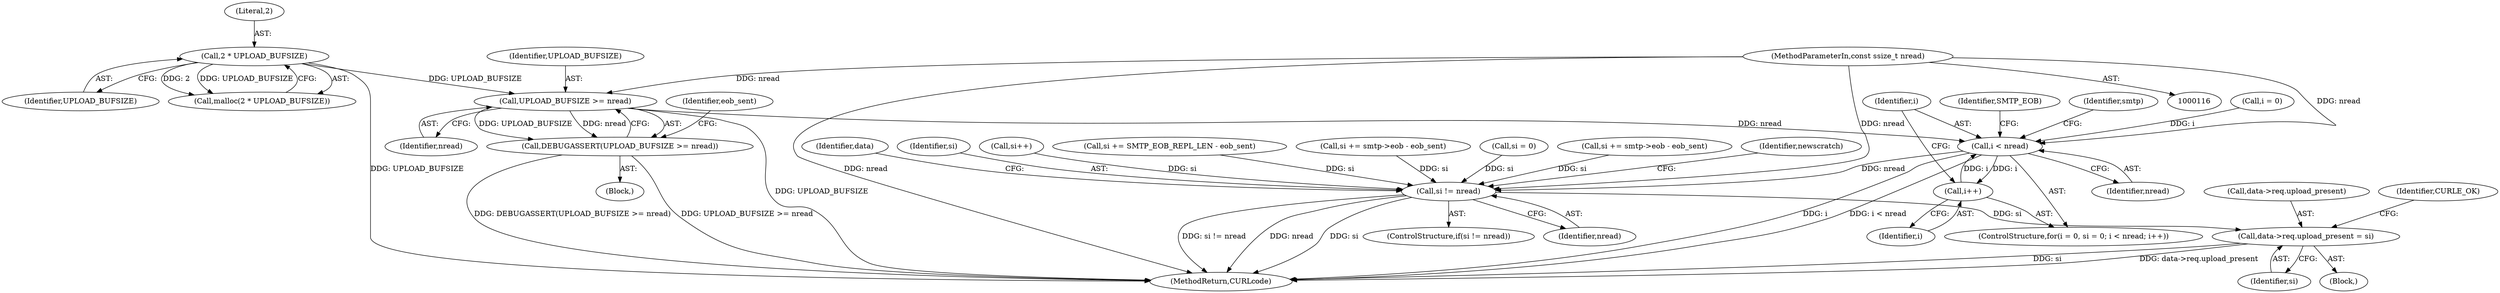 digraph "0_curl_ba1dbd78e5f1ed67c1b8d37ac89d90e5e330b628@API" {
"1000184" [label="(Call,UPLOAD_BUFSIZE >= nread)"];
"1000171" [label="(Call,2 * UPLOAD_BUFSIZE)"];
"1000118" [label="(MethodParameterIn,const ssize_t nread)"];
"1000183" [label="(Call,DEBUGASSERT(UPLOAD_BUFSIZE >= nread))"];
"1000200" [label="(Call,i < nread)"];
"1000203" [label="(Call,i++)"];
"1000385" [label="(Call,si != nread)"];
"1000405" [label="(Call,data->req.upload_present = si)"];
"1000392" [label="(Identifier,data)"];
"1000386" [label="(Identifier,si)"];
"1000347" [label="(Call,si++)"];
"1000411" [label="(Identifier,si)"];
"1000416" [label="(Identifier,CURLE_OK)"];
"1000385" [label="(Call,si != nread)"];
"1000186" [label="(Identifier,nread)"];
"1000171" [label="(Call,2 * UPLOAD_BUFSIZE)"];
"1000384" [label="(ControlStructure,if(si != nread))"];
"1000203" [label="(Call,i++)"];
"1000118" [label="(MethodParameterIn,const ssize_t nread)"];
"1000406" [label="(Call,data->req.upload_present)"];
"1000201" [label="(Identifier,i)"];
"1000405" [label="(Call,data->req.upload_present = si)"];
"1000325" [label="(Call,si += SMTP_EOB_REPL_LEN - eob_sent)"];
"1000202" [label="(Identifier,nread)"];
"1000173" [label="(Identifier,UPLOAD_BUFSIZE)"];
"1000119" [label="(Block,)"];
"1000268" [label="(Call,si += smtp->eob - eob_sent)"];
"1000172" [label="(Literal,2)"];
"1000184" [label="(Call,UPLOAD_BUFSIZE >= nread)"];
"1000209" [label="(Identifier,SMTP_EOB)"];
"1000200" [label="(Call,i < nread)"];
"1000359" [label="(Identifier,smtp)"];
"1000197" [label="(Call,si = 0)"];
"1000387" [label="(Identifier,nread)"];
"1000170" [label="(Call,malloc(2 * UPLOAD_BUFSIZE))"];
"1000188" [label="(Identifier,eob_sent)"];
"1000388" [label="(Block,)"];
"1000417" [label="(MethodReturn,CURLcode)"];
"1000192" [label="(ControlStructure,for(i = 0, si = 0; i < nread; i++))"];
"1000377" [label="(Call,si += smtp->eob - eob_sent)"];
"1000185" [label="(Identifier,UPLOAD_BUFSIZE)"];
"1000183" [label="(Call,DEBUGASSERT(UPLOAD_BUFSIZE >= nread))"];
"1000204" [label="(Identifier,i)"];
"1000194" [label="(Call,i = 0)"];
"1000414" [label="(Identifier,newscratch)"];
"1000184" -> "1000183"  [label="AST: "];
"1000184" -> "1000186"  [label="CFG: "];
"1000185" -> "1000184"  [label="AST: "];
"1000186" -> "1000184"  [label="AST: "];
"1000183" -> "1000184"  [label="CFG: "];
"1000184" -> "1000417"  [label="DDG: UPLOAD_BUFSIZE"];
"1000184" -> "1000183"  [label="DDG: UPLOAD_BUFSIZE"];
"1000184" -> "1000183"  [label="DDG: nread"];
"1000171" -> "1000184"  [label="DDG: UPLOAD_BUFSIZE"];
"1000118" -> "1000184"  [label="DDG: nread"];
"1000184" -> "1000200"  [label="DDG: nread"];
"1000171" -> "1000170"  [label="AST: "];
"1000171" -> "1000173"  [label="CFG: "];
"1000172" -> "1000171"  [label="AST: "];
"1000173" -> "1000171"  [label="AST: "];
"1000170" -> "1000171"  [label="CFG: "];
"1000171" -> "1000417"  [label="DDG: UPLOAD_BUFSIZE"];
"1000171" -> "1000170"  [label="DDG: 2"];
"1000171" -> "1000170"  [label="DDG: UPLOAD_BUFSIZE"];
"1000118" -> "1000116"  [label="AST: "];
"1000118" -> "1000417"  [label="DDG: nread"];
"1000118" -> "1000200"  [label="DDG: nread"];
"1000118" -> "1000385"  [label="DDG: nread"];
"1000183" -> "1000119"  [label="AST: "];
"1000188" -> "1000183"  [label="CFG: "];
"1000183" -> "1000417"  [label="DDG: UPLOAD_BUFSIZE >= nread"];
"1000183" -> "1000417"  [label="DDG: DEBUGASSERT(UPLOAD_BUFSIZE >= nread)"];
"1000200" -> "1000192"  [label="AST: "];
"1000200" -> "1000202"  [label="CFG: "];
"1000201" -> "1000200"  [label="AST: "];
"1000202" -> "1000200"  [label="AST: "];
"1000209" -> "1000200"  [label="CFG: "];
"1000359" -> "1000200"  [label="CFG: "];
"1000200" -> "1000417"  [label="DDG: i"];
"1000200" -> "1000417"  [label="DDG: i < nread"];
"1000194" -> "1000200"  [label="DDG: i"];
"1000203" -> "1000200"  [label="DDG: i"];
"1000200" -> "1000203"  [label="DDG: i"];
"1000200" -> "1000385"  [label="DDG: nread"];
"1000203" -> "1000192"  [label="AST: "];
"1000203" -> "1000204"  [label="CFG: "];
"1000204" -> "1000203"  [label="AST: "];
"1000201" -> "1000203"  [label="CFG: "];
"1000385" -> "1000384"  [label="AST: "];
"1000385" -> "1000387"  [label="CFG: "];
"1000386" -> "1000385"  [label="AST: "];
"1000387" -> "1000385"  [label="AST: "];
"1000392" -> "1000385"  [label="CFG: "];
"1000414" -> "1000385"  [label="CFG: "];
"1000385" -> "1000417"  [label="DDG: nread"];
"1000385" -> "1000417"  [label="DDG: si"];
"1000385" -> "1000417"  [label="DDG: si != nread"];
"1000325" -> "1000385"  [label="DDG: si"];
"1000268" -> "1000385"  [label="DDG: si"];
"1000347" -> "1000385"  [label="DDG: si"];
"1000377" -> "1000385"  [label="DDG: si"];
"1000197" -> "1000385"  [label="DDG: si"];
"1000385" -> "1000405"  [label="DDG: si"];
"1000405" -> "1000388"  [label="AST: "];
"1000405" -> "1000411"  [label="CFG: "];
"1000406" -> "1000405"  [label="AST: "];
"1000411" -> "1000405"  [label="AST: "];
"1000416" -> "1000405"  [label="CFG: "];
"1000405" -> "1000417"  [label="DDG: si"];
"1000405" -> "1000417"  [label="DDG: data->req.upload_present"];
}
